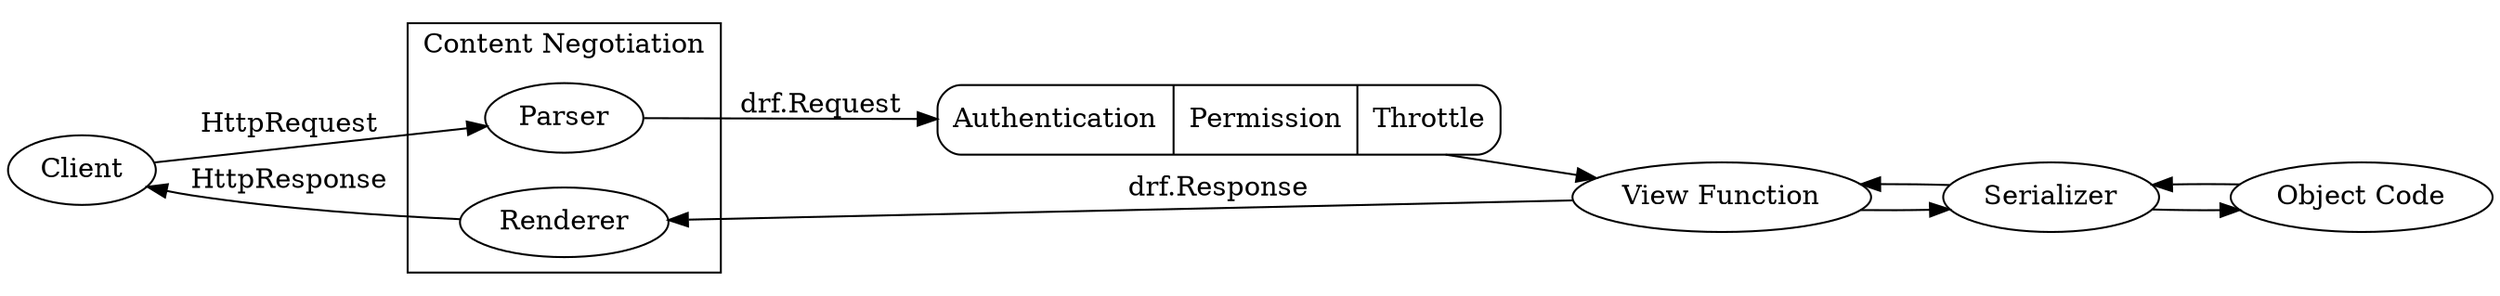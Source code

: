 digraph {
    rankdir=LR;

    "Client" -> "Parser" [label="HttpRequest"];

    subgraph cluster_content_negotiation {
        label="Content Negotiation";

        "Parser";
        "Renderer";
    }

    "Parser" -> "Allowance" [label="drf.Request"];
    "Allowance" -> "View Function";
    "View Function" -> "Renderer" [label="drf.Response"];
    "View Function" -> "Serializer";
    "Serializer" -> "Object Code";
    "Object Code" -> "Serializer";
    "Serializer" -> "View Function";
    "Renderer" -> "Client" [label="HttpResponse"];

    Allowance [shape="Mrecord" label="{<f0> Authentication | <f1> Permission | <f2> Throttle}"]
}
